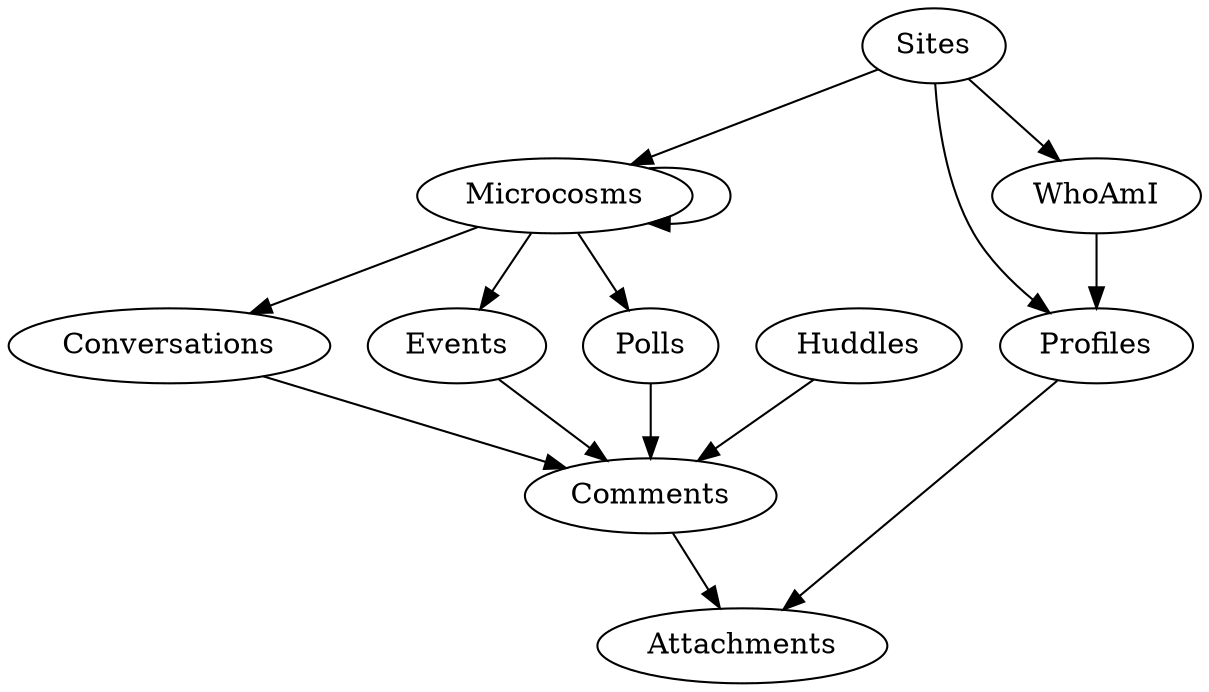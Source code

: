digraph ApiFlow{
	Sites -> Microcosms;
	Sites -> Profiles;
	Sites -> WhoAmI;
	Microcosms -> Conversations;
	Microcosms -> Events;
	Microcosms -> Polls;
	Microcosms -> Microcosms;
	Conversations -> Comments -> Attachments;
	Events -> Comments;
	Polls -> Comments;
	Huddles -> Comments;
	WhoAmI -> Profiles -> Attachments;
}
